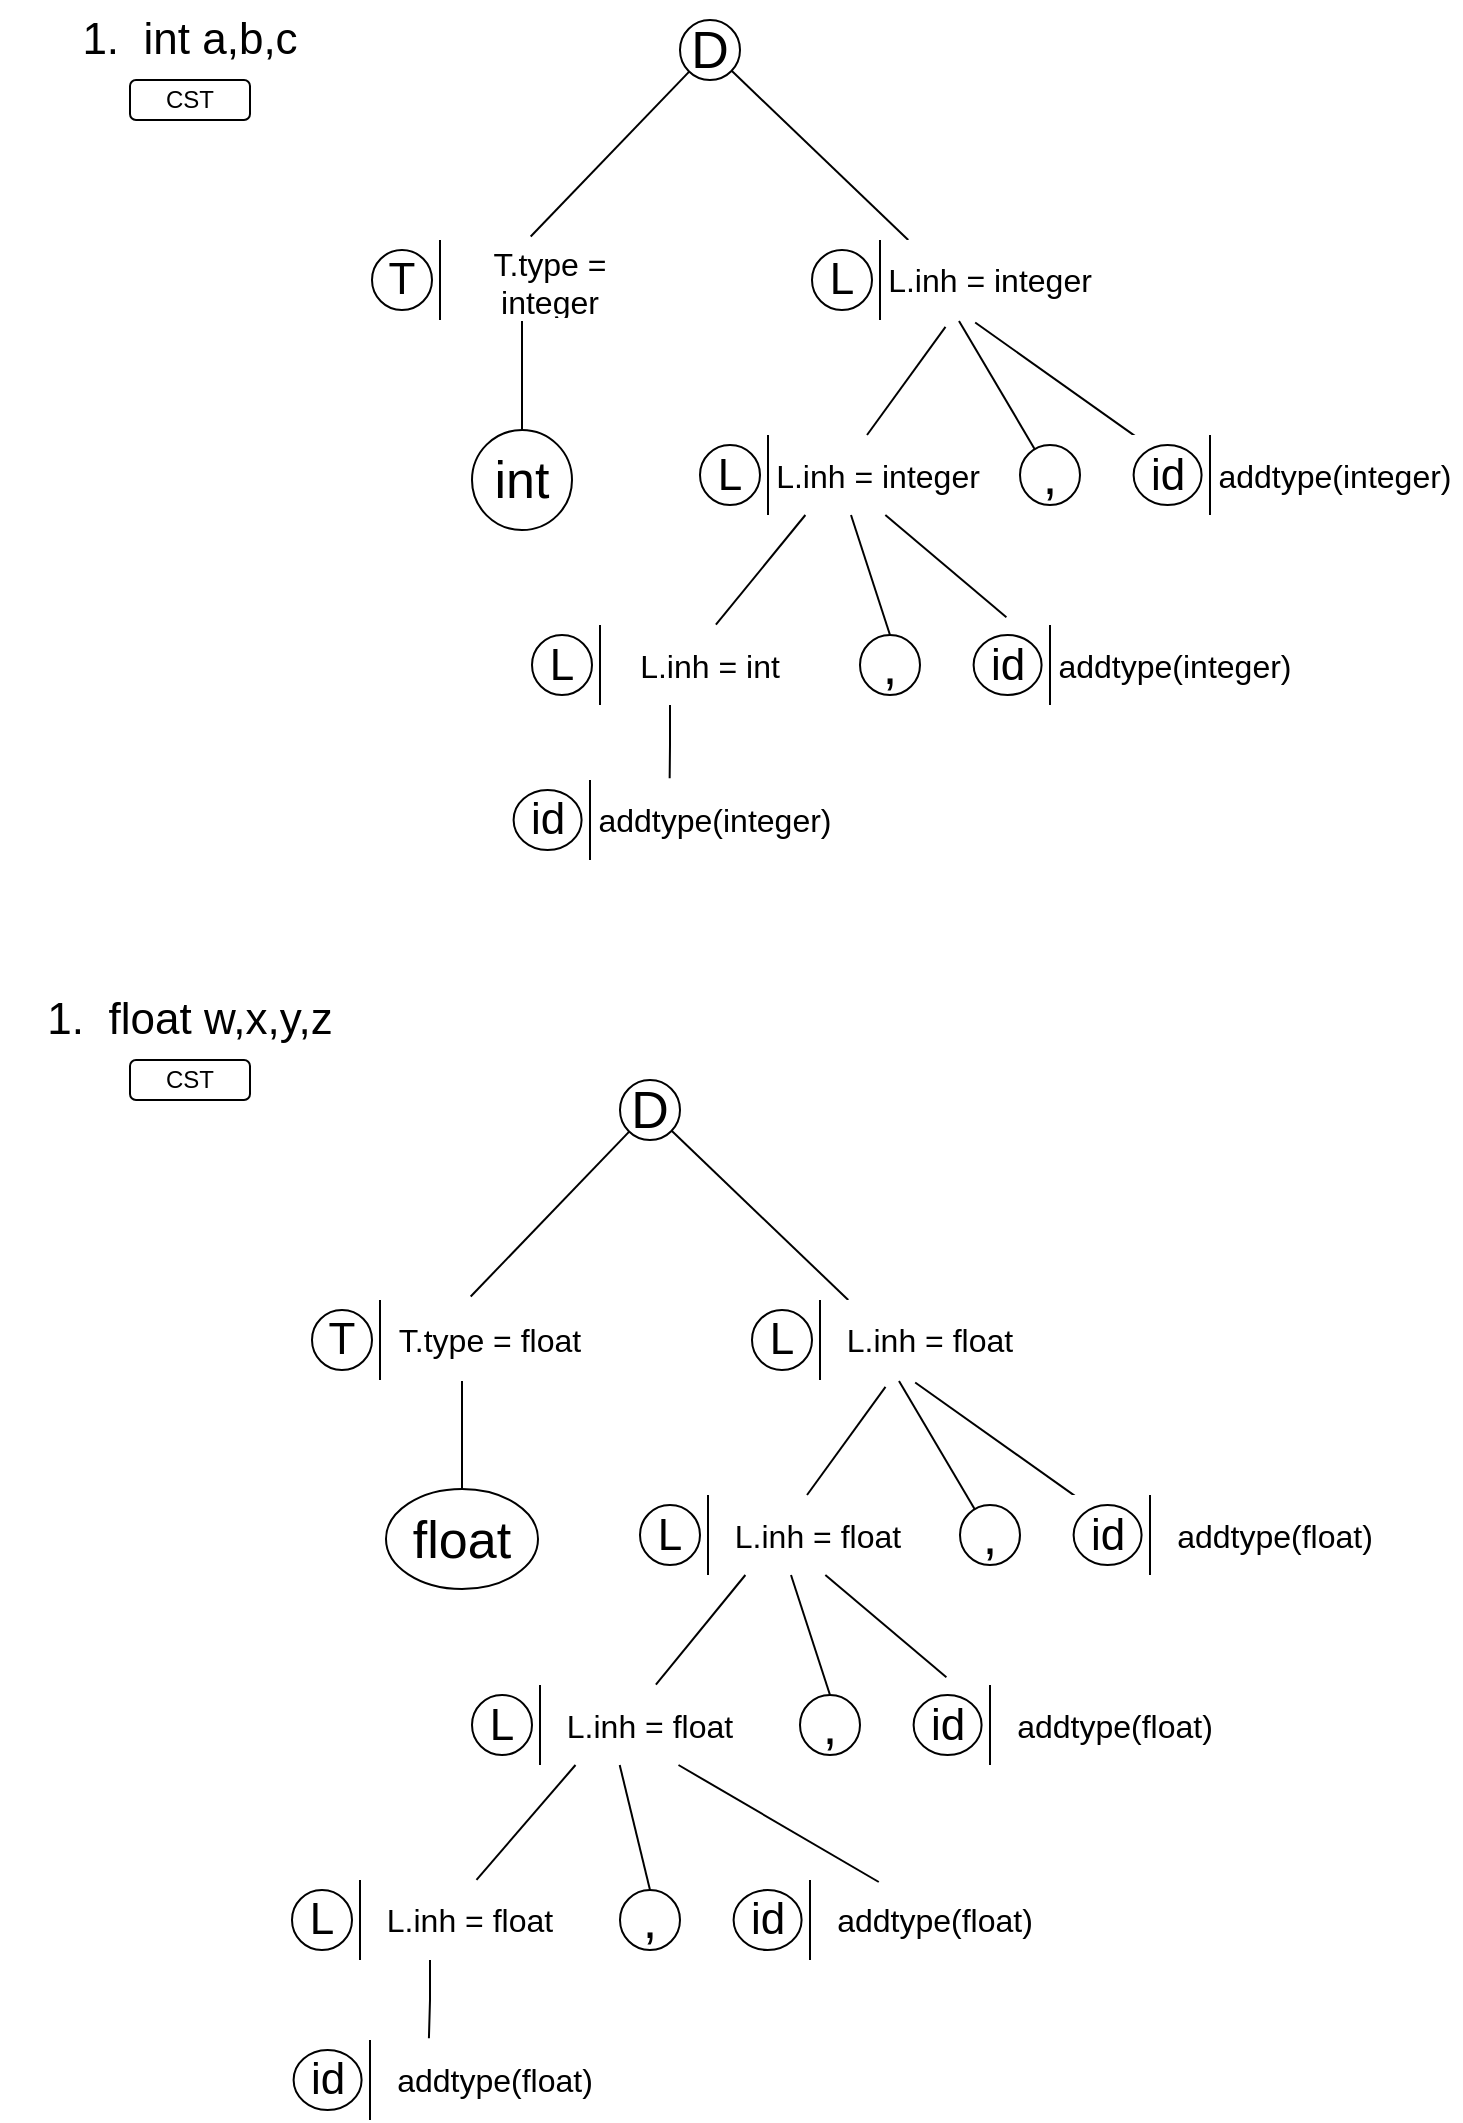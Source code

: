 <mxfile version="23.1.2" type="github">
  <diagram name="Página-1" id="rDNUHsLJlvvjBYrWDu-U">
    <mxGraphModel dx="978" dy="511" grid="1" gridSize="10" guides="1" tooltips="1" connect="1" arrows="1" fold="1" page="1" pageScale="1" pageWidth="827" pageHeight="1169" math="0" shadow="0">
      <root>
        <mxCell id="0" />
        <mxCell id="1" parent="0" />
        <mxCell id="dfOMk2zyCbjSli_H4x3M-1" value="1.&amp;nbsp; int a,b,c" style="text;html=1;strokeColor=none;fillColor=none;align=center;verticalAlign=middle;whiteSpace=wrap;rounded=0;fontSize=22;" vertex="1" parent="1">
          <mxGeometry x="30" y="30" width="190" height="40" as="geometry" />
        </mxCell>
        <mxCell id="dfOMk2zyCbjSli_H4x3M-2" value="CST" style="rounded=1;whiteSpace=wrap;html=1;" vertex="1" parent="1">
          <mxGeometry x="95" y="70" width="60" height="20" as="geometry" />
        </mxCell>
        <mxCell id="dfOMk2zyCbjSli_H4x3M-33" style="shape=connector;rounded=0;orthogonalLoop=1;jettySize=auto;html=1;labelBackgroundColor=default;strokeColor=default;align=center;verticalAlign=middle;fontFamily=Helvetica;fontSize=11;fontColor=default;endArrow=none;endFill=0;" edge="1" parent="1" source="dfOMk2zyCbjSli_H4x3M-9" target="dfOMk2zyCbjSli_H4x3M-29">
          <mxGeometry relative="1" as="geometry" />
        </mxCell>
        <mxCell id="dfOMk2zyCbjSli_H4x3M-9" value="D" style="ellipse;whiteSpace=wrap;html=1;fontSize=26;pointerEvents=1;strokeColor=inherit;align=center;verticalAlign=middle;fontFamily=Helvetica;fontColor=default;fillColor=none;" vertex="1" parent="1">
          <mxGeometry x="370" y="40" width="30" height="30" as="geometry" />
        </mxCell>
        <mxCell id="dfOMk2zyCbjSli_H4x3M-18" value="" style="group;pointerEvents=1;strokeColor=none;align=center;verticalAlign=middle;fontFamily=Helvetica;fontSize=16;fontColor=default;fillColor=none;html=1;" vertex="1" connectable="0" parent="1">
          <mxGeometry x="210" y="150" width="150" height="40" as="geometry" />
        </mxCell>
        <mxCell id="dfOMk2zyCbjSli_H4x3M-19" value="" style="shape=table;startSize=0;container=1;collapsible=0;childLayout=tableLayout;fontSize=16;strokeColor=default;align=center;verticalAlign=middle;fontFamily=Helvetica;fontColor=default;fillColor=default;html=1;rowLines=0;columnLines=1;swimlaneBody=1;swimlaneHead=1;horizontal=1;top=0;bottom=0;left=0;right=0;pointerEvents=1;" vertex="1" parent="dfOMk2zyCbjSli_H4x3M-18">
          <mxGeometry width="150" height="40" as="geometry" />
        </mxCell>
        <mxCell id="dfOMk2zyCbjSli_H4x3M-20" value="" style="shape=tableRow;horizontal=0;startSize=0;swimlaneHead=0;swimlaneBody=0;strokeColor=inherit;top=0;left=0;bottom=0;right=0;collapsible=0;dropTarget=0;fillColor=none;points=[[0,0.5],[1,0.5]];portConstraint=eastwest;fontSize=16;align=center;verticalAlign=middle;fontFamily=Helvetica;fontColor=default;html=1;pointerEvents=1;" vertex="1" parent="dfOMk2zyCbjSli_H4x3M-19">
          <mxGeometry width="150" height="40" as="geometry" />
        </mxCell>
        <mxCell id="dfOMk2zyCbjSli_H4x3M-21" value="" style="shape=partialRectangle;html=1;whiteSpace=wrap;connectable=0;strokeColor=inherit;overflow=hidden;fillColor=none;top=0;left=0;bottom=0;right=0;pointerEvents=1;fontSize=16;align=center;verticalAlign=middle;fontFamily=Helvetica;fontColor=default;" vertex="1" parent="dfOMk2zyCbjSli_H4x3M-20">
          <mxGeometry width="40" height="40" as="geometry">
            <mxRectangle width="40" height="40" as="alternateBounds" />
          </mxGeometry>
        </mxCell>
        <mxCell id="dfOMk2zyCbjSli_H4x3M-22" value="T.type = integer" style="shape=partialRectangle;html=1;whiteSpace=wrap;connectable=0;strokeColor=inherit;overflow=hidden;fillColor=none;top=0;left=0;bottom=0;right=0;pointerEvents=1;fontSize=16;align=center;verticalAlign=middle;fontFamily=Helvetica;fontColor=default;" vertex="1" parent="dfOMk2zyCbjSli_H4x3M-20">
          <mxGeometry x="40" width="110" height="40" as="geometry">
            <mxRectangle width="110" height="40" as="alternateBounds" />
          </mxGeometry>
        </mxCell>
        <mxCell id="dfOMk2zyCbjSli_H4x3M-23" value="T" style="ellipse;whiteSpace=wrap;html=1;fontSize=22;pointerEvents=1;strokeColor=default;align=center;verticalAlign=middle;fontFamily=Helvetica;fontColor=default;fillColor=none;" vertex="1" parent="dfOMk2zyCbjSli_H4x3M-18">
          <mxGeometry x="6" y="5" width="30" height="30" as="geometry" />
        </mxCell>
        <mxCell id="dfOMk2zyCbjSli_H4x3M-24" value="int" style="ellipse;whiteSpace=wrap;html=1;fontSize=26;pointerEvents=1;strokeColor=inherit;align=center;verticalAlign=middle;fontFamily=Helvetica;fontColor=default;fillColor=none;" vertex="1" parent="1">
          <mxGeometry x="266" y="245" width="50" height="50" as="geometry" />
        </mxCell>
        <mxCell id="dfOMk2zyCbjSli_H4x3M-25" style="edgeStyle=orthogonalEdgeStyle;rounded=0;orthogonalLoop=1;jettySize=auto;html=1;entryX=0.54;entryY=1.012;entryDx=0;entryDy=0;entryPerimeter=0;endArrow=none;endFill=0;" edge="1" parent="1" source="dfOMk2zyCbjSli_H4x3M-24" target="dfOMk2zyCbjSli_H4x3M-20">
          <mxGeometry relative="1" as="geometry" />
        </mxCell>
        <mxCell id="dfOMk2zyCbjSli_H4x3M-26" style="shape=connector;rounded=0;orthogonalLoop=1;jettySize=auto;html=1;entryX=0.569;entryY=-0.044;entryDx=0;entryDy=0;entryPerimeter=0;labelBackgroundColor=default;strokeColor=default;align=center;verticalAlign=middle;fontFamily=Helvetica;fontSize=11;fontColor=default;endArrow=none;endFill=0;" edge="1" parent="1" source="dfOMk2zyCbjSli_H4x3M-9" target="dfOMk2zyCbjSli_H4x3M-20">
          <mxGeometry relative="1" as="geometry" />
        </mxCell>
        <mxCell id="dfOMk2zyCbjSli_H4x3M-27" value="" style="group;pointerEvents=1;strokeColor=none;align=center;verticalAlign=middle;fontFamily=Helvetica;fontSize=16;fontColor=default;fillColor=none;html=1;" vertex="1" connectable="0" parent="1">
          <mxGeometry x="430" y="150" width="150" height="40" as="geometry" />
        </mxCell>
        <mxCell id="dfOMk2zyCbjSli_H4x3M-28" value="" style="shape=table;startSize=0;container=1;collapsible=0;childLayout=tableLayout;fontSize=16;strokeColor=default;align=center;verticalAlign=middle;fontFamily=Helvetica;fontColor=default;fillColor=default;html=1;rowLines=0;columnLines=1;swimlaneBody=1;swimlaneHead=1;horizontal=1;top=0;bottom=0;left=0;right=0;pointerEvents=1;" vertex="1" parent="dfOMk2zyCbjSli_H4x3M-27">
          <mxGeometry width="150" height="40" as="geometry" />
        </mxCell>
        <mxCell id="dfOMk2zyCbjSli_H4x3M-29" value="" style="shape=tableRow;horizontal=0;startSize=0;swimlaneHead=0;swimlaneBody=0;strokeColor=inherit;top=0;left=0;bottom=0;right=0;collapsible=0;dropTarget=0;fillColor=none;points=[[0,0.5],[1,0.5]];portConstraint=eastwest;fontSize=16;align=center;verticalAlign=middle;fontFamily=Helvetica;fontColor=default;html=1;pointerEvents=1;" vertex="1" parent="dfOMk2zyCbjSli_H4x3M-28">
          <mxGeometry width="150" height="40" as="geometry" />
        </mxCell>
        <mxCell id="dfOMk2zyCbjSli_H4x3M-30" value="" style="shape=partialRectangle;html=1;whiteSpace=wrap;connectable=0;strokeColor=inherit;overflow=hidden;fillColor=none;top=0;left=0;bottom=0;right=0;pointerEvents=1;fontSize=16;align=center;verticalAlign=middle;fontFamily=Helvetica;fontColor=default;" vertex="1" parent="dfOMk2zyCbjSli_H4x3M-29">
          <mxGeometry width="40" height="40" as="geometry">
            <mxRectangle width="40" height="40" as="alternateBounds" />
          </mxGeometry>
        </mxCell>
        <mxCell id="dfOMk2zyCbjSli_H4x3M-31" value="L.inh = integer" style="shape=partialRectangle;html=1;whiteSpace=wrap;connectable=0;strokeColor=inherit;overflow=hidden;fillColor=none;top=0;left=0;bottom=0;right=0;pointerEvents=1;fontSize=16;align=center;verticalAlign=middle;fontFamily=Helvetica;fontColor=default;" vertex="1" parent="dfOMk2zyCbjSli_H4x3M-29">
          <mxGeometry x="40" width="110" height="40" as="geometry">
            <mxRectangle width="110" height="40" as="alternateBounds" />
          </mxGeometry>
        </mxCell>
        <mxCell id="dfOMk2zyCbjSli_H4x3M-32" value="L" style="ellipse;whiteSpace=wrap;html=1;fontSize=22;pointerEvents=1;strokeColor=default;align=center;verticalAlign=middle;fontFamily=Helvetica;fontColor=default;fillColor=none;" vertex="1" parent="dfOMk2zyCbjSli_H4x3M-27">
          <mxGeometry x="6" y="5" width="30" height="30" as="geometry" />
        </mxCell>
        <mxCell id="dfOMk2zyCbjSli_H4x3M-34" value="" style="group;pointerEvents=1;strokeColor=none;align=center;verticalAlign=middle;fontFamily=Helvetica;fontSize=16;fontColor=default;fillColor=none;html=1;" vertex="1" connectable="0" parent="1">
          <mxGeometry x="374" y="247.5" width="150" height="40" as="geometry" />
        </mxCell>
        <mxCell id="dfOMk2zyCbjSli_H4x3M-35" value="" style="shape=table;startSize=0;container=1;collapsible=0;childLayout=tableLayout;fontSize=16;strokeColor=default;align=center;verticalAlign=middle;fontFamily=Helvetica;fontColor=default;fillColor=default;html=1;rowLines=0;columnLines=1;swimlaneBody=1;swimlaneHead=1;horizontal=1;top=0;bottom=0;left=0;right=0;pointerEvents=1;" vertex="1" parent="dfOMk2zyCbjSli_H4x3M-34">
          <mxGeometry width="150" height="40" as="geometry" />
        </mxCell>
        <mxCell id="dfOMk2zyCbjSli_H4x3M-36" value="" style="shape=tableRow;horizontal=0;startSize=0;swimlaneHead=0;swimlaneBody=0;strokeColor=inherit;top=0;left=0;bottom=0;right=0;collapsible=0;dropTarget=0;fillColor=none;points=[[0,0.5],[1,0.5]];portConstraint=eastwest;fontSize=16;align=center;verticalAlign=middle;fontFamily=Helvetica;fontColor=default;html=1;pointerEvents=1;" vertex="1" parent="dfOMk2zyCbjSli_H4x3M-35">
          <mxGeometry width="150" height="40" as="geometry" />
        </mxCell>
        <mxCell id="dfOMk2zyCbjSli_H4x3M-37" value="" style="shape=partialRectangle;html=1;whiteSpace=wrap;connectable=0;strokeColor=inherit;overflow=hidden;fillColor=none;top=0;left=0;bottom=0;right=0;pointerEvents=1;fontSize=16;align=center;verticalAlign=middle;fontFamily=Helvetica;fontColor=default;" vertex="1" parent="dfOMk2zyCbjSli_H4x3M-36">
          <mxGeometry width="40" height="40" as="geometry">
            <mxRectangle width="40" height="40" as="alternateBounds" />
          </mxGeometry>
        </mxCell>
        <mxCell id="dfOMk2zyCbjSli_H4x3M-38" value="L.inh = integer" style="shape=partialRectangle;html=1;whiteSpace=wrap;connectable=0;strokeColor=inherit;overflow=hidden;fillColor=none;top=0;left=0;bottom=0;right=0;pointerEvents=1;fontSize=16;align=center;verticalAlign=middle;fontFamily=Helvetica;fontColor=default;" vertex="1" parent="dfOMk2zyCbjSli_H4x3M-36">
          <mxGeometry x="40" width="110" height="40" as="geometry">
            <mxRectangle width="110" height="40" as="alternateBounds" />
          </mxGeometry>
        </mxCell>
        <mxCell id="dfOMk2zyCbjSli_H4x3M-39" value="L" style="ellipse;whiteSpace=wrap;html=1;fontSize=22;pointerEvents=1;strokeColor=default;align=center;verticalAlign=middle;fontFamily=Helvetica;fontColor=default;fillColor=none;" vertex="1" parent="dfOMk2zyCbjSli_H4x3M-34">
          <mxGeometry x="6" y="5" width="30" height="30" as="geometry" />
        </mxCell>
        <mxCell id="dfOMk2zyCbjSli_H4x3M-40" value="," style="ellipse;whiteSpace=wrap;html=1;fontSize=26;pointerEvents=1;strokeColor=inherit;align=center;verticalAlign=middle;fontFamily=Helvetica;fontColor=default;fillColor=none;" vertex="1" parent="1">
          <mxGeometry x="540" y="252.5" width="30" height="30" as="geometry" />
        </mxCell>
        <mxCell id="dfOMk2zyCbjSli_H4x3M-42" style="shape=connector;rounded=0;orthogonalLoop=1;jettySize=auto;html=1;entryX=0.485;entryY=1.086;entryDx=0;entryDy=0;entryPerimeter=0;labelBackgroundColor=default;strokeColor=default;align=center;verticalAlign=middle;fontFamily=Helvetica;fontSize=11;fontColor=default;endArrow=none;endFill=0;" edge="1" parent="1" source="dfOMk2zyCbjSli_H4x3M-35" target="dfOMk2zyCbjSli_H4x3M-29">
          <mxGeometry relative="1" as="geometry" />
        </mxCell>
        <mxCell id="dfOMk2zyCbjSli_H4x3M-43" style="shape=connector;rounded=0;orthogonalLoop=1;jettySize=auto;html=1;entryX=0.53;entryY=1.012;entryDx=0;entryDy=0;entryPerimeter=0;labelBackgroundColor=default;strokeColor=default;align=center;verticalAlign=middle;fontFamily=Helvetica;fontSize=11;fontColor=default;endArrow=none;endFill=0;" edge="1" parent="1" source="dfOMk2zyCbjSli_H4x3M-40" target="dfOMk2zyCbjSli_H4x3M-29">
          <mxGeometry relative="1" as="geometry" />
        </mxCell>
        <mxCell id="dfOMk2zyCbjSli_H4x3M-44" style="shape=connector;rounded=0;orthogonalLoop=1;jettySize=auto;html=1;entryX=0.584;entryY=1.031;entryDx=0;entryDy=0;entryPerimeter=0;labelBackgroundColor=default;strokeColor=default;align=center;verticalAlign=middle;fontFamily=Helvetica;fontSize=11;fontColor=default;endArrow=none;endFill=0;" edge="1" parent="1" target="dfOMk2zyCbjSli_H4x3M-29">
          <mxGeometry relative="1" as="geometry">
            <mxPoint x="605.355" y="253.585" as="sourcePoint" />
          </mxGeometry>
        </mxCell>
        <mxCell id="dfOMk2zyCbjSli_H4x3M-45" value="" style="group;pointerEvents=1;strokeColor=none;align=center;verticalAlign=middle;fontFamily=Helvetica;fontSize=16;fontColor=default;fillColor=none;html=1;" vertex="1" connectable="0" parent="1">
          <mxGeometry x="290" y="342.5" width="150" height="40" as="geometry" />
        </mxCell>
        <mxCell id="dfOMk2zyCbjSli_H4x3M-46" value="" style="shape=table;startSize=0;container=1;collapsible=0;childLayout=tableLayout;fontSize=16;strokeColor=default;align=center;verticalAlign=middle;fontFamily=Helvetica;fontColor=default;fillColor=default;html=1;rowLines=0;columnLines=1;swimlaneBody=1;swimlaneHead=1;horizontal=1;top=0;bottom=0;left=0;right=0;pointerEvents=1;" vertex="1" parent="dfOMk2zyCbjSli_H4x3M-45">
          <mxGeometry width="150" height="40" as="geometry" />
        </mxCell>
        <mxCell id="dfOMk2zyCbjSli_H4x3M-47" value="" style="shape=tableRow;horizontal=0;startSize=0;swimlaneHead=0;swimlaneBody=0;strokeColor=inherit;top=0;left=0;bottom=0;right=0;collapsible=0;dropTarget=0;fillColor=none;points=[[0,0.5],[1,0.5]];portConstraint=eastwest;fontSize=16;align=center;verticalAlign=middle;fontFamily=Helvetica;fontColor=default;html=1;pointerEvents=1;" vertex="1" parent="dfOMk2zyCbjSli_H4x3M-46">
          <mxGeometry width="150" height="40" as="geometry" />
        </mxCell>
        <mxCell id="dfOMk2zyCbjSli_H4x3M-48" value="" style="shape=partialRectangle;html=1;whiteSpace=wrap;connectable=0;strokeColor=inherit;overflow=hidden;fillColor=none;top=0;left=0;bottom=0;right=0;pointerEvents=1;fontSize=16;align=center;verticalAlign=middle;fontFamily=Helvetica;fontColor=default;" vertex="1" parent="dfOMk2zyCbjSli_H4x3M-47">
          <mxGeometry width="40" height="40" as="geometry">
            <mxRectangle width="40" height="40" as="alternateBounds" />
          </mxGeometry>
        </mxCell>
        <mxCell id="dfOMk2zyCbjSli_H4x3M-49" value="L.inh = int" style="shape=partialRectangle;html=1;whiteSpace=wrap;connectable=0;strokeColor=inherit;overflow=hidden;fillColor=none;top=0;left=0;bottom=0;right=0;pointerEvents=1;fontSize=16;align=center;verticalAlign=middle;fontFamily=Helvetica;fontColor=default;" vertex="1" parent="dfOMk2zyCbjSli_H4x3M-47">
          <mxGeometry x="40" width="110" height="40" as="geometry">
            <mxRectangle width="110" height="40" as="alternateBounds" />
          </mxGeometry>
        </mxCell>
        <mxCell id="dfOMk2zyCbjSli_H4x3M-50" value="L" style="ellipse;whiteSpace=wrap;html=1;fontSize=22;pointerEvents=1;strokeColor=default;align=center;verticalAlign=middle;fontFamily=Helvetica;fontColor=default;fillColor=none;" vertex="1" parent="dfOMk2zyCbjSli_H4x3M-45">
          <mxGeometry x="6" y="5" width="30" height="30" as="geometry" />
        </mxCell>
        <mxCell id="dfOMk2zyCbjSli_H4x3M-51" value="," style="ellipse;whiteSpace=wrap;html=1;fontSize=26;pointerEvents=1;strokeColor=inherit;align=center;verticalAlign=middle;fontFamily=Helvetica;fontColor=default;fillColor=none;" vertex="1" parent="1">
          <mxGeometry x="460" y="347.5" width="30" height="30" as="geometry" />
        </mxCell>
        <mxCell id="dfOMk2zyCbjSli_H4x3M-53" style="shape=connector;rounded=0;orthogonalLoop=1;jettySize=auto;html=1;entryX=0.653;entryY=-0.004;entryDx=0;entryDy=0;entryPerimeter=0;labelBackgroundColor=default;strokeColor=default;align=center;verticalAlign=middle;fontFamily=Helvetica;fontSize=11;fontColor=default;endArrow=none;endFill=0;" edge="1" parent="1" source="dfOMk2zyCbjSli_H4x3M-35" target="dfOMk2zyCbjSli_H4x3M-47">
          <mxGeometry relative="1" as="geometry" />
        </mxCell>
        <mxCell id="dfOMk2zyCbjSli_H4x3M-54" style="shape=connector;rounded=0;orthogonalLoop=1;jettySize=auto;html=1;entryX=0.5;entryY=0;entryDx=0;entryDy=0;labelBackgroundColor=default;strokeColor=default;align=center;verticalAlign=middle;fontFamily=Helvetica;fontSize=11;fontColor=default;endArrow=none;endFill=0;" edge="1" parent="1" source="dfOMk2zyCbjSli_H4x3M-35" target="dfOMk2zyCbjSli_H4x3M-51">
          <mxGeometry relative="1" as="geometry" />
        </mxCell>
        <mxCell id="dfOMk2zyCbjSli_H4x3M-55" style="shape=connector;rounded=0;orthogonalLoop=1;jettySize=auto;html=1;entryX=0.344;entryY=-0.03;entryDx=0;entryDy=0;entryPerimeter=0;labelBackgroundColor=default;strokeColor=default;align=center;verticalAlign=middle;fontFamily=Helvetica;fontSize=11;fontColor=default;endArrow=none;endFill=0;" edge="1" parent="1" source="dfOMk2zyCbjSli_H4x3M-35">
          <mxGeometry relative="1" as="geometry">
            <mxPoint x="533.2" y="338.65" as="targetPoint" />
          </mxGeometry>
        </mxCell>
        <mxCell id="dfOMk2zyCbjSli_H4x3M-56" value="" style="group;pointerEvents=1;strokeColor=none;align=center;verticalAlign=middle;fontFamily=Helvetica;fontSize=16;fontColor=default;fillColor=none;html=1;" vertex="1" connectable="0" parent="1">
          <mxGeometry x="590" y="247.5" width="170" height="40" as="geometry" />
        </mxCell>
        <mxCell id="dfOMk2zyCbjSli_H4x3M-57" value="" style="shape=table;startSize=0;container=1;collapsible=0;childLayout=tableLayout;fontSize=16;strokeColor=default;align=center;verticalAlign=middle;fontFamily=Helvetica;fontColor=default;fillColor=default;html=1;rowLines=0;columnLines=1;swimlaneBody=1;swimlaneHead=1;horizontal=1;top=0;bottom=0;left=0;right=0;pointerEvents=1;" vertex="1" parent="dfOMk2zyCbjSli_H4x3M-56">
          <mxGeometry width="170" height="40" as="geometry" />
        </mxCell>
        <mxCell id="dfOMk2zyCbjSli_H4x3M-58" value="" style="shape=tableRow;horizontal=0;startSize=0;swimlaneHead=0;swimlaneBody=0;strokeColor=inherit;top=0;left=0;bottom=0;right=0;collapsible=0;dropTarget=0;fillColor=none;points=[[0,0.5],[1,0.5]];portConstraint=eastwest;fontSize=16;align=center;verticalAlign=middle;fontFamily=Helvetica;fontColor=default;html=1;pointerEvents=1;" vertex="1" parent="dfOMk2zyCbjSli_H4x3M-57">
          <mxGeometry width="170" height="40" as="geometry" />
        </mxCell>
        <mxCell id="dfOMk2zyCbjSli_H4x3M-59" value="" style="shape=partialRectangle;html=1;whiteSpace=wrap;connectable=0;strokeColor=inherit;overflow=hidden;fillColor=none;top=0;left=0;bottom=0;right=0;pointerEvents=1;fontSize=16;align=center;verticalAlign=middle;fontFamily=Helvetica;fontColor=default;" vertex="1" parent="dfOMk2zyCbjSli_H4x3M-58">
          <mxGeometry width="45" height="40" as="geometry">
            <mxRectangle width="45" height="40" as="alternateBounds" />
          </mxGeometry>
        </mxCell>
        <mxCell id="dfOMk2zyCbjSli_H4x3M-60" value="addtype(integer)" style="shape=partialRectangle;html=1;whiteSpace=wrap;connectable=0;strokeColor=inherit;overflow=hidden;fillColor=none;top=0;left=0;bottom=0;right=0;pointerEvents=1;fontSize=16;align=center;verticalAlign=middle;fontFamily=Helvetica;fontColor=default;" vertex="1" parent="dfOMk2zyCbjSli_H4x3M-58">
          <mxGeometry x="45" width="125" height="40" as="geometry">
            <mxRectangle width="125" height="40" as="alternateBounds" />
          </mxGeometry>
        </mxCell>
        <mxCell id="dfOMk2zyCbjSli_H4x3M-61" value="id" style="ellipse;whiteSpace=wrap;html=1;fontSize=22;pointerEvents=1;strokeColor=default;align=center;verticalAlign=middle;fontFamily=Helvetica;fontColor=default;fillColor=none;" vertex="1" parent="dfOMk2zyCbjSli_H4x3M-56">
          <mxGeometry x="6.8" y="5" width="34" height="30" as="geometry" />
        </mxCell>
        <mxCell id="dfOMk2zyCbjSli_H4x3M-62" value="" style="group;pointerEvents=1;strokeColor=none;align=center;verticalAlign=middle;fontFamily=Helvetica;fontSize=16;fontColor=default;fillColor=none;html=1;" vertex="1" connectable="0" parent="1">
          <mxGeometry x="510" y="342.5" width="170" height="40" as="geometry" />
        </mxCell>
        <mxCell id="dfOMk2zyCbjSli_H4x3M-63" value="" style="shape=table;startSize=0;container=1;collapsible=0;childLayout=tableLayout;fontSize=16;strokeColor=default;align=center;verticalAlign=middle;fontFamily=Helvetica;fontColor=default;fillColor=default;html=1;rowLines=0;columnLines=1;swimlaneBody=1;swimlaneHead=1;horizontal=1;top=0;bottom=0;left=0;right=0;pointerEvents=1;" vertex="1" parent="dfOMk2zyCbjSli_H4x3M-62">
          <mxGeometry width="170" height="40" as="geometry" />
        </mxCell>
        <mxCell id="dfOMk2zyCbjSli_H4x3M-64" value="" style="shape=tableRow;horizontal=0;startSize=0;swimlaneHead=0;swimlaneBody=0;strokeColor=inherit;top=0;left=0;bottom=0;right=0;collapsible=0;dropTarget=0;fillColor=none;points=[[0,0.5],[1,0.5]];portConstraint=eastwest;fontSize=16;align=center;verticalAlign=middle;fontFamily=Helvetica;fontColor=default;html=1;pointerEvents=1;" vertex="1" parent="dfOMk2zyCbjSli_H4x3M-63">
          <mxGeometry width="170" height="40" as="geometry" />
        </mxCell>
        <mxCell id="dfOMk2zyCbjSli_H4x3M-65" value="" style="shape=partialRectangle;html=1;whiteSpace=wrap;connectable=0;strokeColor=inherit;overflow=hidden;fillColor=none;top=0;left=0;bottom=0;right=0;pointerEvents=1;fontSize=16;align=center;verticalAlign=middle;fontFamily=Helvetica;fontColor=default;" vertex="1" parent="dfOMk2zyCbjSli_H4x3M-64">
          <mxGeometry width="45" height="40" as="geometry">
            <mxRectangle width="45" height="40" as="alternateBounds" />
          </mxGeometry>
        </mxCell>
        <mxCell id="dfOMk2zyCbjSli_H4x3M-66" value="addtype(integer)" style="shape=partialRectangle;html=1;whiteSpace=wrap;connectable=0;strokeColor=inherit;overflow=hidden;fillColor=none;top=0;left=0;bottom=0;right=0;pointerEvents=1;fontSize=16;align=center;verticalAlign=middle;fontFamily=Helvetica;fontColor=default;" vertex="1" parent="dfOMk2zyCbjSli_H4x3M-64">
          <mxGeometry x="45" width="125" height="40" as="geometry">
            <mxRectangle width="125" height="40" as="alternateBounds" />
          </mxGeometry>
        </mxCell>
        <mxCell id="dfOMk2zyCbjSli_H4x3M-67" value="id" style="ellipse;whiteSpace=wrap;html=1;fontSize=22;pointerEvents=1;strokeColor=default;align=center;verticalAlign=middle;fontFamily=Helvetica;fontColor=default;fillColor=none;" vertex="1" parent="dfOMk2zyCbjSli_H4x3M-62">
          <mxGeometry x="6.8" y="5" width="34" height="30" as="geometry" />
        </mxCell>
        <mxCell id="dfOMk2zyCbjSli_H4x3M-68" value="" style="group;pointerEvents=1;strokeColor=none;align=center;verticalAlign=middle;fontFamily=Helvetica;fontSize=16;fontColor=default;fillColor=none;html=1;" vertex="1" connectable="0" parent="1">
          <mxGeometry x="280" y="420" width="170" height="40" as="geometry" />
        </mxCell>
        <mxCell id="dfOMk2zyCbjSli_H4x3M-69" value="" style="shape=table;startSize=0;container=1;collapsible=0;childLayout=tableLayout;fontSize=16;strokeColor=default;align=center;verticalAlign=middle;fontFamily=Helvetica;fontColor=default;fillColor=default;html=1;rowLines=0;columnLines=1;swimlaneBody=1;swimlaneHead=1;horizontal=1;top=0;bottom=0;left=0;right=0;pointerEvents=1;" vertex="1" parent="dfOMk2zyCbjSli_H4x3M-68">
          <mxGeometry width="170" height="40" as="geometry" />
        </mxCell>
        <mxCell id="dfOMk2zyCbjSli_H4x3M-70" value="" style="shape=tableRow;horizontal=0;startSize=0;swimlaneHead=0;swimlaneBody=0;strokeColor=inherit;top=0;left=0;bottom=0;right=0;collapsible=0;dropTarget=0;fillColor=none;points=[[0,0.5],[1,0.5]];portConstraint=eastwest;fontSize=16;align=center;verticalAlign=middle;fontFamily=Helvetica;fontColor=default;html=1;pointerEvents=1;" vertex="1" parent="dfOMk2zyCbjSli_H4x3M-69">
          <mxGeometry width="170" height="40" as="geometry" />
        </mxCell>
        <mxCell id="dfOMk2zyCbjSli_H4x3M-71" value="" style="shape=partialRectangle;html=1;whiteSpace=wrap;connectable=0;strokeColor=inherit;overflow=hidden;fillColor=none;top=0;left=0;bottom=0;right=0;pointerEvents=1;fontSize=16;align=center;verticalAlign=middle;fontFamily=Helvetica;fontColor=default;" vertex="1" parent="dfOMk2zyCbjSli_H4x3M-70">
          <mxGeometry width="45" height="40" as="geometry">
            <mxRectangle width="45" height="40" as="alternateBounds" />
          </mxGeometry>
        </mxCell>
        <mxCell id="dfOMk2zyCbjSli_H4x3M-72" value="addtype(integer)" style="shape=partialRectangle;html=1;whiteSpace=wrap;connectable=0;strokeColor=inherit;overflow=hidden;fillColor=none;top=0;left=0;bottom=0;right=0;pointerEvents=1;fontSize=16;align=center;verticalAlign=middle;fontFamily=Helvetica;fontColor=default;" vertex="1" parent="dfOMk2zyCbjSli_H4x3M-70">
          <mxGeometry x="45" width="125" height="40" as="geometry">
            <mxRectangle width="125" height="40" as="alternateBounds" />
          </mxGeometry>
        </mxCell>
        <mxCell id="dfOMk2zyCbjSli_H4x3M-73" value="id" style="ellipse;whiteSpace=wrap;html=1;fontSize=22;pointerEvents=1;strokeColor=default;align=center;verticalAlign=middle;fontFamily=Helvetica;fontColor=default;fillColor=none;" vertex="1" parent="dfOMk2zyCbjSli_H4x3M-68">
          <mxGeometry x="6.8" y="5" width="34" height="30" as="geometry" />
        </mxCell>
        <mxCell id="dfOMk2zyCbjSli_H4x3M-75" style="edgeStyle=orthogonalEdgeStyle;shape=connector;rounded=0;orthogonalLoop=1;jettySize=auto;html=1;entryX=0.499;entryY=-0.022;entryDx=0;entryDy=0;entryPerimeter=0;labelBackgroundColor=default;strokeColor=default;align=center;verticalAlign=middle;fontFamily=Helvetica;fontSize=11;fontColor=default;endArrow=none;endFill=0;" edge="1" parent="1" source="dfOMk2zyCbjSli_H4x3M-46" target="dfOMk2zyCbjSli_H4x3M-70">
          <mxGeometry relative="1" as="geometry" />
        </mxCell>
        <mxCell id="dfOMk2zyCbjSli_H4x3M-76" value="1.&amp;nbsp; float w,x,y,z" style="text;html=1;strokeColor=none;fillColor=none;align=center;verticalAlign=middle;whiteSpace=wrap;rounded=0;fontSize=22;" vertex="1" parent="1">
          <mxGeometry x="30" y="520" width="190" height="40" as="geometry" />
        </mxCell>
        <mxCell id="dfOMk2zyCbjSli_H4x3M-77" value="CST" style="rounded=1;whiteSpace=wrap;html=1;" vertex="1" parent="1">
          <mxGeometry x="95" y="560" width="60" height="20" as="geometry" />
        </mxCell>
        <mxCell id="dfOMk2zyCbjSli_H4x3M-79" style="shape=connector;rounded=0;orthogonalLoop=1;jettySize=auto;html=1;labelBackgroundColor=default;strokeColor=default;align=center;verticalAlign=middle;fontFamily=Helvetica;fontSize=11;fontColor=default;endArrow=none;endFill=0;" edge="1" parent="1" source="dfOMk2zyCbjSli_H4x3M-80" target="dfOMk2zyCbjSli_H4x3M-92">
          <mxGeometry relative="1" as="geometry" />
        </mxCell>
        <mxCell id="dfOMk2zyCbjSli_H4x3M-80" value="D" style="ellipse;whiteSpace=wrap;html=1;fontSize=26;pointerEvents=1;strokeColor=inherit;align=center;verticalAlign=middle;fontFamily=Helvetica;fontColor=default;fillColor=none;" vertex="1" parent="1">
          <mxGeometry x="340" y="570" width="30" height="30" as="geometry" />
        </mxCell>
        <mxCell id="dfOMk2zyCbjSli_H4x3M-81" value="" style="group;pointerEvents=1;strokeColor=none;align=center;verticalAlign=middle;fontFamily=Helvetica;fontSize=16;fontColor=default;fillColor=none;html=1;" vertex="1" connectable="0" parent="1">
          <mxGeometry x="180" y="680" width="150" height="40" as="geometry" />
        </mxCell>
        <mxCell id="dfOMk2zyCbjSli_H4x3M-82" value="" style="shape=table;startSize=0;container=1;collapsible=0;childLayout=tableLayout;fontSize=16;strokeColor=default;align=center;verticalAlign=middle;fontFamily=Helvetica;fontColor=default;fillColor=default;html=1;rowLines=0;columnLines=1;swimlaneBody=1;swimlaneHead=1;horizontal=1;top=0;bottom=0;left=0;right=0;pointerEvents=1;" vertex="1" parent="dfOMk2zyCbjSli_H4x3M-81">
          <mxGeometry width="150" height="40" as="geometry" />
        </mxCell>
        <mxCell id="dfOMk2zyCbjSli_H4x3M-83" value="" style="shape=tableRow;horizontal=0;startSize=0;swimlaneHead=0;swimlaneBody=0;strokeColor=inherit;top=0;left=0;bottom=0;right=0;collapsible=0;dropTarget=0;fillColor=none;points=[[0,0.5],[1,0.5]];portConstraint=eastwest;fontSize=16;align=center;verticalAlign=middle;fontFamily=Helvetica;fontColor=default;html=1;pointerEvents=1;" vertex="1" parent="dfOMk2zyCbjSli_H4x3M-82">
          <mxGeometry width="150" height="40" as="geometry" />
        </mxCell>
        <mxCell id="dfOMk2zyCbjSli_H4x3M-84" value="" style="shape=partialRectangle;html=1;whiteSpace=wrap;connectable=0;strokeColor=inherit;overflow=hidden;fillColor=none;top=0;left=0;bottom=0;right=0;pointerEvents=1;fontSize=16;align=center;verticalAlign=middle;fontFamily=Helvetica;fontColor=default;" vertex="1" parent="dfOMk2zyCbjSli_H4x3M-83">
          <mxGeometry width="40" height="40" as="geometry">
            <mxRectangle width="40" height="40" as="alternateBounds" />
          </mxGeometry>
        </mxCell>
        <mxCell id="dfOMk2zyCbjSli_H4x3M-85" value="T.type = float" style="shape=partialRectangle;html=1;whiteSpace=wrap;connectable=0;strokeColor=inherit;overflow=hidden;fillColor=none;top=0;left=0;bottom=0;right=0;pointerEvents=1;fontSize=16;align=center;verticalAlign=middle;fontFamily=Helvetica;fontColor=default;" vertex="1" parent="dfOMk2zyCbjSli_H4x3M-83">
          <mxGeometry x="40" width="110" height="40" as="geometry">
            <mxRectangle width="110" height="40" as="alternateBounds" />
          </mxGeometry>
        </mxCell>
        <mxCell id="dfOMk2zyCbjSli_H4x3M-86" value="T" style="ellipse;whiteSpace=wrap;html=1;fontSize=22;pointerEvents=1;strokeColor=default;align=center;verticalAlign=middle;fontFamily=Helvetica;fontColor=default;fillColor=none;" vertex="1" parent="dfOMk2zyCbjSli_H4x3M-81">
          <mxGeometry x="6" y="5" width="30" height="30" as="geometry" />
        </mxCell>
        <mxCell id="dfOMk2zyCbjSli_H4x3M-87" value="float" style="ellipse;whiteSpace=wrap;html=1;fontSize=26;pointerEvents=1;strokeColor=inherit;align=center;verticalAlign=middle;fontFamily=Helvetica;fontColor=default;fillColor=none;" vertex="1" parent="1">
          <mxGeometry x="223" y="774.5" width="76" height="50" as="geometry" />
        </mxCell>
        <mxCell id="dfOMk2zyCbjSli_H4x3M-88" style="edgeStyle=orthogonalEdgeStyle;rounded=0;orthogonalLoop=1;jettySize=auto;html=1;entryX=0.54;entryY=1.012;entryDx=0;entryDy=0;entryPerimeter=0;endArrow=none;endFill=0;" edge="1" parent="1" source="dfOMk2zyCbjSli_H4x3M-87" target="dfOMk2zyCbjSli_H4x3M-83">
          <mxGeometry relative="1" as="geometry" />
        </mxCell>
        <mxCell id="dfOMk2zyCbjSli_H4x3M-89" style="shape=connector;rounded=0;orthogonalLoop=1;jettySize=auto;html=1;entryX=0.569;entryY=-0.044;entryDx=0;entryDy=0;entryPerimeter=0;labelBackgroundColor=default;strokeColor=default;align=center;verticalAlign=middle;fontFamily=Helvetica;fontSize=11;fontColor=default;endArrow=none;endFill=0;" edge="1" parent="1" source="dfOMk2zyCbjSli_H4x3M-80" target="dfOMk2zyCbjSli_H4x3M-83">
          <mxGeometry relative="1" as="geometry" />
        </mxCell>
        <mxCell id="dfOMk2zyCbjSli_H4x3M-90" value="" style="group;pointerEvents=1;strokeColor=none;align=center;verticalAlign=middle;fontFamily=Helvetica;fontSize=16;fontColor=default;fillColor=none;html=1;" vertex="1" connectable="0" parent="1">
          <mxGeometry x="400" y="680" width="150" height="40" as="geometry" />
        </mxCell>
        <mxCell id="dfOMk2zyCbjSli_H4x3M-91" value="" style="shape=table;startSize=0;container=1;collapsible=0;childLayout=tableLayout;fontSize=16;strokeColor=default;align=center;verticalAlign=middle;fontFamily=Helvetica;fontColor=default;fillColor=default;html=1;rowLines=0;columnLines=1;swimlaneBody=1;swimlaneHead=1;horizontal=1;top=0;bottom=0;left=0;right=0;pointerEvents=1;" vertex="1" parent="dfOMk2zyCbjSli_H4x3M-90">
          <mxGeometry width="150" height="40" as="geometry" />
        </mxCell>
        <mxCell id="dfOMk2zyCbjSli_H4x3M-92" value="" style="shape=tableRow;horizontal=0;startSize=0;swimlaneHead=0;swimlaneBody=0;strokeColor=inherit;top=0;left=0;bottom=0;right=0;collapsible=0;dropTarget=0;fillColor=none;points=[[0,0.5],[1,0.5]];portConstraint=eastwest;fontSize=16;align=center;verticalAlign=middle;fontFamily=Helvetica;fontColor=default;html=1;pointerEvents=1;" vertex="1" parent="dfOMk2zyCbjSli_H4x3M-91">
          <mxGeometry width="150" height="40" as="geometry" />
        </mxCell>
        <mxCell id="dfOMk2zyCbjSli_H4x3M-93" value="" style="shape=partialRectangle;html=1;whiteSpace=wrap;connectable=0;strokeColor=inherit;overflow=hidden;fillColor=none;top=0;left=0;bottom=0;right=0;pointerEvents=1;fontSize=16;align=center;verticalAlign=middle;fontFamily=Helvetica;fontColor=default;" vertex="1" parent="dfOMk2zyCbjSli_H4x3M-92">
          <mxGeometry width="40" height="40" as="geometry">
            <mxRectangle width="40" height="40" as="alternateBounds" />
          </mxGeometry>
        </mxCell>
        <mxCell id="dfOMk2zyCbjSli_H4x3M-94" value="L.inh = float" style="shape=partialRectangle;html=1;whiteSpace=wrap;connectable=0;strokeColor=inherit;overflow=hidden;fillColor=none;top=0;left=0;bottom=0;right=0;pointerEvents=1;fontSize=16;align=center;verticalAlign=middle;fontFamily=Helvetica;fontColor=default;" vertex="1" parent="dfOMk2zyCbjSli_H4x3M-92">
          <mxGeometry x="40" width="110" height="40" as="geometry">
            <mxRectangle width="110" height="40" as="alternateBounds" />
          </mxGeometry>
        </mxCell>
        <mxCell id="dfOMk2zyCbjSli_H4x3M-95" value="L" style="ellipse;whiteSpace=wrap;html=1;fontSize=22;pointerEvents=1;strokeColor=default;align=center;verticalAlign=middle;fontFamily=Helvetica;fontColor=default;fillColor=none;" vertex="1" parent="dfOMk2zyCbjSli_H4x3M-90">
          <mxGeometry x="6" y="5" width="30" height="30" as="geometry" />
        </mxCell>
        <mxCell id="dfOMk2zyCbjSli_H4x3M-96" value="" style="group;pointerEvents=1;strokeColor=none;align=center;verticalAlign=middle;fontFamily=Helvetica;fontSize=16;fontColor=default;fillColor=none;html=1;" vertex="1" connectable="0" parent="1">
          <mxGeometry x="344" y="777.5" width="150" height="40" as="geometry" />
        </mxCell>
        <mxCell id="dfOMk2zyCbjSli_H4x3M-97" value="" style="shape=table;startSize=0;container=1;collapsible=0;childLayout=tableLayout;fontSize=16;strokeColor=default;align=center;verticalAlign=middle;fontFamily=Helvetica;fontColor=default;fillColor=default;html=1;rowLines=0;columnLines=1;swimlaneBody=1;swimlaneHead=1;horizontal=1;top=0;bottom=0;left=0;right=0;pointerEvents=1;" vertex="1" parent="dfOMk2zyCbjSli_H4x3M-96">
          <mxGeometry width="150" height="40" as="geometry" />
        </mxCell>
        <mxCell id="dfOMk2zyCbjSli_H4x3M-98" value="" style="shape=tableRow;horizontal=0;startSize=0;swimlaneHead=0;swimlaneBody=0;strokeColor=inherit;top=0;left=0;bottom=0;right=0;collapsible=0;dropTarget=0;fillColor=none;points=[[0,0.5],[1,0.5]];portConstraint=eastwest;fontSize=16;align=center;verticalAlign=middle;fontFamily=Helvetica;fontColor=default;html=1;pointerEvents=1;" vertex="1" parent="dfOMk2zyCbjSli_H4x3M-97">
          <mxGeometry width="150" height="40" as="geometry" />
        </mxCell>
        <mxCell id="dfOMk2zyCbjSli_H4x3M-99" value="" style="shape=partialRectangle;html=1;whiteSpace=wrap;connectable=0;strokeColor=inherit;overflow=hidden;fillColor=none;top=0;left=0;bottom=0;right=0;pointerEvents=1;fontSize=16;align=center;verticalAlign=middle;fontFamily=Helvetica;fontColor=default;" vertex="1" parent="dfOMk2zyCbjSli_H4x3M-98">
          <mxGeometry width="40" height="40" as="geometry">
            <mxRectangle width="40" height="40" as="alternateBounds" />
          </mxGeometry>
        </mxCell>
        <mxCell id="dfOMk2zyCbjSli_H4x3M-100" value="L.inh = float" style="shape=partialRectangle;html=1;whiteSpace=wrap;connectable=0;strokeColor=inherit;overflow=hidden;fillColor=none;top=0;left=0;bottom=0;right=0;pointerEvents=1;fontSize=16;align=center;verticalAlign=middle;fontFamily=Helvetica;fontColor=default;" vertex="1" parent="dfOMk2zyCbjSli_H4x3M-98">
          <mxGeometry x="40" width="110" height="40" as="geometry">
            <mxRectangle width="110" height="40" as="alternateBounds" />
          </mxGeometry>
        </mxCell>
        <mxCell id="dfOMk2zyCbjSli_H4x3M-101" value="L" style="ellipse;whiteSpace=wrap;html=1;fontSize=22;pointerEvents=1;strokeColor=default;align=center;verticalAlign=middle;fontFamily=Helvetica;fontColor=default;fillColor=none;" vertex="1" parent="dfOMk2zyCbjSli_H4x3M-96">
          <mxGeometry x="6" y="5" width="30" height="30" as="geometry" />
        </mxCell>
        <mxCell id="dfOMk2zyCbjSli_H4x3M-102" value="," style="ellipse;whiteSpace=wrap;html=1;fontSize=26;pointerEvents=1;strokeColor=inherit;align=center;verticalAlign=middle;fontFamily=Helvetica;fontColor=default;fillColor=none;" vertex="1" parent="1">
          <mxGeometry x="510" y="782.5" width="30" height="30" as="geometry" />
        </mxCell>
        <mxCell id="dfOMk2zyCbjSli_H4x3M-103" style="shape=connector;rounded=0;orthogonalLoop=1;jettySize=auto;html=1;entryX=0.485;entryY=1.086;entryDx=0;entryDy=0;entryPerimeter=0;labelBackgroundColor=default;strokeColor=default;align=center;verticalAlign=middle;fontFamily=Helvetica;fontSize=11;fontColor=default;endArrow=none;endFill=0;" edge="1" parent="1" source="dfOMk2zyCbjSli_H4x3M-97" target="dfOMk2zyCbjSli_H4x3M-92">
          <mxGeometry relative="1" as="geometry" />
        </mxCell>
        <mxCell id="dfOMk2zyCbjSli_H4x3M-104" style="shape=connector;rounded=0;orthogonalLoop=1;jettySize=auto;html=1;entryX=0.53;entryY=1.012;entryDx=0;entryDy=0;entryPerimeter=0;labelBackgroundColor=default;strokeColor=default;align=center;verticalAlign=middle;fontFamily=Helvetica;fontSize=11;fontColor=default;endArrow=none;endFill=0;" edge="1" parent="1" source="dfOMk2zyCbjSli_H4x3M-102" target="dfOMk2zyCbjSli_H4x3M-92">
          <mxGeometry relative="1" as="geometry" />
        </mxCell>
        <mxCell id="dfOMk2zyCbjSli_H4x3M-105" style="shape=connector;rounded=0;orthogonalLoop=1;jettySize=auto;html=1;entryX=0.584;entryY=1.031;entryDx=0;entryDy=0;entryPerimeter=0;labelBackgroundColor=default;strokeColor=default;align=center;verticalAlign=middle;fontFamily=Helvetica;fontSize=11;fontColor=default;endArrow=none;endFill=0;" edge="1" parent="1" target="dfOMk2zyCbjSli_H4x3M-92">
          <mxGeometry relative="1" as="geometry">
            <mxPoint x="575.355" y="783.585" as="sourcePoint" />
          </mxGeometry>
        </mxCell>
        <mxCell id="dfOMk2zyCbjSli_H4x3M-106" value="" style="group;pointerEvents=1;strokeColor=none;align=center;verticalAlign=middle;fontFamily=Helvetica;fontSize=16;fontColor=default;fillColor=none;html=1;" vertex="1" connectable="0" parent="1">
          <mxGeometry x="260" y="872.5" width="150" height="40" as="geometry" />
        </mxCell>
        <mxCell id="dfOMk2zyCbjSli_H4x3M-107" value="" style="shape=table;startSize=0;container=1;collapsible=0;childLayout=tableLayout;fontSize=16;strokeColor=default;align=center;verticalAlign=middle;fontFamily=Helvetica;fontColor=default;fillColor=default;html=1;rowLines=0;columnLines=1;swimlaneBody=1;swimlaneHead=1;horizontal=1;top=0;bottom=0;left=0;right=0;pointerEvents=1;" vertex="1" parent="dfOMk2zyCbjSli_H4x3M-106">
          <mxGeometry width="150" height="40" as="geometry" />
        </mxCell>
        <mxCell id="dfOMk2zyCbjSli_H4x3M-108" value="" style="shape=tableRow;horizontal=0;startSize=0;swimlaneHead=0;swimlaneBody=0;strokeColor=inherit;top=0;left=0;bottom=0;right=0;collapsible=0;dropTarget=0;fillColor=none;points=[[0,0.5],[1,0.5]];portConstraint=eastwest;fontSize=16;align=center;verticalAlign=middle;fontFamily=Helvetica;fontColor=default;html=1;pointerEvents=1;" vertex="1" parent="dfOMk2zyCbjSli_H4x3M-107">
          <mxGeometry width="150" height="40" as="geometry" />
        </mxCell>
        <mxCell id="dfOMk2zyCbjSli_H4x3M-109" value="" style="shape=partialRectangle;html=1;whiteSpace=wrap;connectable=0;strokeColor=inherit;overflow=hidden;fillColor=none;top=0;left=0;bottom=0;right=0;pointerEvents=1;fontSize=16;align=center;verticalAlign=middle;fontFamily=Helvetica;fontColor=default;" vertex="1" parent="dfOMk2zyCbjSli_H4x3M-108">
          <mxGeometry width="40" height="40" as="geometry">
            <mxRectangle width="40" height="40" as="alternateBounds" />
          </mxGeometry>
        </mxCell>
        <mxCell id="dfOMk2zyCbjSli_H4x3M-110" value="L.inh = float" style="shape=partialRectangle;html=1;whiteSpace=wrap;connectable=0;strokeColor=inherit;overflow=hidden;fillColor=none;top=0;left=0;bottom=0;right=0;pointerEvents=1;fontSize=16;align=center;verticalAlign=middle;fontFamily=Helvetica;fontColor=default;" vertex="1" parent="dfOMk2zyCbjSli_H4x3M-108">
          <mxGeometry x="40" width="110" height="40" as="geometry">
            <mxRectangle width="110" height="40" as="alternateBounds" />
          </mxGeometry>
        </mxCell>
        <mxCell id="dfOMk2zyCbjSli_H4x3M-111" value="L" style="ellipse;whiteSpace=wrap;html=1;fontSize=22;pointerEvents=1;strokeColor=default;align=center;verticalAlign=middle;fontFamily=Helvetica;fontColor=default;fillColor=none;" vertex="1" parent="dfOMk2zyCbjSli_H4x3M-106">
          <mxGeometry x="6" y="5" width="30" height="30" as="geometry" />
        </mxCell>
        <mxCell id="dfOMk2zyCbjSli_H4x3M-112" value="," style="ellipse;whiteSpace=wrap;html=1;fontSize=26;pointerEvents=1;strokeColor=inherit;align=center;verticalAlign=middle;fontFamily=Helvetica;fontColor=default;fillColor=none;" vertex="1" parent="1">
          <mxGeometry x="430" y="877.5" width="30" height="30" as="geometry" />
        </mxCell>
        <mxCell id="dfOMk2zyCbjSli_H4x3M-113" style="shape=connector;rounded=0;orthogonalLoop=1;jettySize=auto;html=1;entryX=0.653;entryY=-0.004;entryDx=0;entryDy=0;entryPerimeter=0;labelBackgroundColor=default;strokeColor=default;align=center;verticalAlign=middle;fontFamily=Helvetica;fontSize=11;fontColor=default;endArrow=none;endFill=0;" edge="1" parent="1" source="dfOMk2zyCbjSli_H4x3M-97" target="dfOMk2zyCbjSli_H4x3M-108">
          <mxGeometry relative="1" as="geometry" />
        </mxCell>
        <mxCell id="dfOMk2zyCbjSli_H4x3M-114" style="shape=connector;rounded=0;orthogonalLoop=1;jettySize=auto;html=1;entryX=0.5;entryY=0;entryDx=0;entryDy=0;labelBackgroundColor=default;strokeColor=default;align=center;verticalAlign=middle;fontFamily=Helvetica;fontSize=11;fontColor=default;endArrow=none;endFill=0;" edge="1" parent="1" source="dfOMk2zyCbjSli_H4x3M-97" target="dfOMk2zyCbjSli_H4x3M-112">
          <mxGeometry relative="1" as="geometry" />
        </mxCell>
        <mxCell id="dfOMk2zyCbjSli_H4x3M-115" style="shape=connector;rounded=0;orthogonalLoop=1;jettySize=auto;html=1;entryX=0.344;entryY=-0.03;entryDx=0;entryDy=0;entryPerimeter=0;labelBackgroundColor=default;strokeColor=default;align=center;verticalAlign=middle;fontFamily=Helvetica;fontSize=11;fontColor=default;endArrow=none;endFill=0;" edge="1" parent="1" source="dfOMk2zyCbjSli_H4x3M-97">
          <mxGeometry relative="1" as="geometry">
            <mxPoint x="503.2" y="868.65" as="targetPoint" />
          </mxGeometry>
        </mxCell>
        <mxCell id="dfOMk2zyCbjSli_H4x3M-116" value="" style="group;pointerEvents=1;strokeColor=none;align=center;verticalAlign=middle;fontFamily=Helvetica;fontSize=16;fontColor=default;fillColor=none;html=1;" vertex="1" connectable="0" parent="1">
          <mxGeometry x="560" y="777.5" width="170" height="40" as="geometry" />
        </mxCell>
        <mxCell id="dfOMk2zyCbjSli_H4x3M-117" value="" style="shape=table;startSize=0;container=1;collapsible=0;childLayout=tableLayout;fontSize=16;strokeColor=default;align=center;verticalAlign=middle;fontFamily=Helvetica;fontColor=default;fillColor=default;html=1;rowLines=0;columnLines=1;swimlaneBody=1;swimlaneHead=1;horizontal=1;top=0;bottom=0;left=0;right=0;pointerEvents=1;" vertex="1" parent="dfOMk2zyCbjSli_H4x3M-116">
          <mxGeometry width="170" height="40" as="geometry" />
        </mxCell>
        <mxCell id="dfOMk2zyCbjSli_H4x3M-118" value="" style="shape=tableRow;horizontal=0;startSize=0;swimlaneHead=0;swimlaneBody=0;strokeColor=inherit;top=0;left=0;bottom=0;right=0;collapsible=0;dropTarget=0;fillColor=none;points=[[0,0.5],[1,0.5]];portConstraint=eastwest;fontSize=16;align=center;verticalAlign=middle;fontFamily=Helvetica;fontColor=default;html=1;pointerEvents=1;" vertex="1" parent="dfOMk2zyCbjSli_H4x3M-117">
          <mxGeometry width="170" height="40" as="geometry" />
        </mxCell>
        <mxCell id="dfOMk2zyCbjSli_H4x3M-119" value="" style="shape=partialRectangle;html=1;whiteSpace=wrap;connectable=0;strokeColor=inherit;overflow=hidden;fillColor=none;top=0;left=0;bottom=0;right=0;pointerEvents=1;fontSize=16;align=center;verticalAlign=middle;fontFamily=Helvetica;fontColor=default;" vertex="1" parent="dfOMk2zyCbjSli_H4x3M-118">
          <mxGeometry width="45" height="40" as="geometry">
            <mxRectangle width="45" height="40" as="alternateBounds" />
          </mxGeometry>
        </mxCell>
        <mxCell id="dfOMk2zyCbjSli_H4x3M-120" value="addtype(float)" style="shape=partialRectangle;html=1;whiteSpace=wrap;connectable=0;strokeColor=inherit;overflow=hidden;fillColor=none;top=0;left=0;bottom=0;right=0;pointerEvents=1;fontSize=16;align=center;verticalAlign=middle;fontFamily=Helvetica;fontColor=default;" vertex="1" parent="dfOMk2zyCbjSli_H4x3M-118">
          <mxGeometry x="45" width="125" height="40" as="geometry">
            <mxRectangle width="125" height="40" as="alternateBounds" />
          </mxGeometry>
        </mxCell>
        <mxCell id="dfOMk2zyCbjSli_H4x3M-121" value="id" style="ellipse;whiteSpace=wrap;html=1;fontSize=22;pointerEvents=1;strokeColor=default;align=center;verticalAlign=middle;fontFamily=Helvetica;fontColor=default;fillColor=none;" vertex="1" parent="dfOMk2zyCbjSli_H4x3M-116">
          <mxGeometry x="6.8" y="5" width="34" height="30" as="geometry" />
        </mxCell>
        <mxCell id="dfOMk2zyCbjSli_H4x3M-122" value="" style="group;pointerEvents=1;strokeColor=none;align=center;verticalAlign=middle;fontFamily=Helvetica;fontSize=16;fontColor=default;fillColor=none;html=1;" vertex="1" connectable="0" parent="1">
          <mxGeometry x="480" y="872.5" width="170" height="40" as="geometry" />
        </mxCell>
        <mxCell id="dfOMk2zyCbjSli_H4x3M-123" value="" style="shape=table;startSize=0;container=1;collapsible=0;childLayout=tableLayout;fontSize=16;strokeColor=default;align=center;verticalAlign=middle;fontFamily=Helvetica;fontColor=default;fillColor=default;html=1;rowLines=0;columnLines=1;swimlaneBody=1;swimlaneHead=1;horizontal=1;top=0;bottom=0;left=0;right=0;pointerEvents=1;" vertex="1" parent="dfOMk2zyCbjSli_H4x3M-122">
          <mxGeometry width="170" height="40" as="geometry" />
        </mxCell>
        <mxCell id="dfOMk2zyCbjSli_H4x3M-124" value="" style="shape=tableRow;horizontal=0;startSize=0;swimlaneHead=0;swimlaneBody=0;strokeColor=inherit;top=0;left=0;bottom=0;right=0;collapsible=0;dropTarget=0;fillColor=none;points=[[0,0.5],[1,0.5]];portConstraint=eastwest;fontSize=16;align=center;verticalAlign=middle;fontFamily=Helvetica;fontColor=default;html=1;pointerEvents=1;" vertex="1" parent="dfOMk2zyCbjSli_H4x3M-123">
          <mxGeometry width="170" height="40" as="geometry" />
        </mxCell>
        <mxCell id="dfOMk2zyCbjSli_H4x3M-125" value="" style="shape=partialRectangle;html=1;whiteSpace=wrap;connectable=0;strokeColor=inherit;overflow=hidden;fillColor=none;top=0;left=0;bottom=0;right=0;pointerEvents=1;fontSize=16;align=center;verticalAlign=middle;fontFamily=Helvetica;fontColor=default;" vertex="1" parent="dfOMk2zyCbjSli_H4x3M-124">
          <mxGeometry width="45" height="40" as="geometry">
            <mxRectangle width="45" height="40" as="alternateBounds" />
          </mxGeometry>
        </mxCell>
        <mxCell id="dfOMk2zyCbjSli_H4x3M-126" value="addtype(float)" style="shape=partialRectangle;html=1;whiteSpace=wrap;connectable=0;strokeColor=inherit;overflow=hidden;fillColor=none;top=0;left=0;bottom=0;right=0;pointerEvents=1;fontSize=16;align=center;verticalAlign=middle;fontFamily=Helvetica;fontColor=default;" vertex="1" parent="dfOMk2zyCbjSli_H4x3M-124">
          <mxGeometry x="45" width="125" height="40" as="geometry">
            <mxRectangle width="125" height="40" as="alternateBounds" />
          </mxGeometry>
        </mxCell>
        <mxCell id="dfOMk2zyCbjSli_H4x3M-127" value="id" style="ellipse;whiteSpace=wrap;html=1;fontSize=22;pointerEvents=1;strokeColor=default;align=center;verticalAlign=middle;fontFamily=Helvetica;fontColor=default;fillColor=none;" vertex="1" parent="dfOMk2zyCbjSli_H4x3M-122">
          <mxGeometry x="6.8" y="5" width="34" height="30" as="geometry" />
        </mxCell>
        <mxCell id="dfOMk2zyCbjSli_H4x3M-135" value="" style="group;pointerEvents=1;strokeColor=none;align=center;verticalAlign=middle;fontFamily=Helvetica;fontSize=16;fontColor=default;fillColor=none;html=1;" vertex="1" connectable="0" parent="1">
          <mxGeometry x="170" y="970" width="150" height="40" as="geometry" />
        </mxCell>
        <mxCell id="dfOMk2zyCbjSli_H4x3M-136" value="" style="shape=table;startSize=0;container=1;collapsible=0;childLayout=tableLayout;fontSize=16;strokeColor=default;align=center;verticalAlign=middle;fontFamily=Helvetica;fontColor=default;fillColor=default;html=1;rowLines=0;columnLines=1;swimlaneBody=1;swimlaneHead=1;horizontal=1;top=0;bottom=0;left=0;right=0;pointerEvents=1;" vertex="1" parent="dfOMk2zyCbjSli_H4x3M-135">
          <mxGeometry width="150" height="40" as="geometry" />
        </mxCell>
        <mxCell id="dfOMk2zyCbjSli_H4x3M-137" value="" style="shape=tableRow;horizontal=0;startSize=0;swimlaneHead=0;swimlaneBody=0;strokeColor=inherit;top=0;left=0;bottom=0;right=0;collapsible=0;dropTarget=0;fillColor=none;points=[[0,0.5],[1,0.5]];portConstraint=eastwest;fontSize=16;align=center;verticalAlign=middle;fontFamily=Helvetica;fontColor=default;html=1;pointerEvents=1;" vertex="1" parent="dfOMk2zyCbjSli_H4x3M-136">
          <mxGeometry width="150" height="40" as="geometry" />
        </mxCell>
        <mxCell id="dfOMk2zyCbjSli_H4x3M-138" value="" style="shape=partialRectangle;html=1;whiteSpace=wrap;connectable=0;strokeColor=inherit;overflow=hidden;fillColor=none;top=0;left=0;bottom=0;right=0;pointerEvents=1;fontSize=16;align=center;verticalAlign=middle;fontFamily=Helvetica;fontColor=default;" vertex="1" parent="dfOMk2zyCbjSli_H4x3M-137">
          <mxGeometry width="40" height="40" as="geometry">
            <mxRectangle width="40" height="40" as="alternateBounds" />
          </mxGeometry>
        </mxCell>
        <mxCell id="dfOMk2zyCbjSli_H4x3M-139" value="L.inh = float" style="shape=partialRectangle;html=1;whiteSpace=wrap;connectable=0;strokeColor=inherit;overflow=hidden;fillColor=none;top=0;left=0;bottom=0;right=0;pointerEvents=1;fontSize=16;align=center;verticalAlign=middle;fontFamily=Helvetica;fontColor=default;" vertex="1" parent="dfOMk2zyCbjSli_H4x3M-137">
          <mxGeometry x="40" width="110" height="40" as="geometry">
            <mxRectangle width="110" height="40" as="alternateBounds" />
          </mxGeometry>
        </mxCell>
        <mxCell id="dfOMk2zyCbjSli_H4x3M-140" value="L" style="ellipse;whiteSpace=wrap;html=1;fontSize=22;pointerEvents=1;strokeColor=default;align=center;verticalAlign=middle;fontFamily=Helvetica;fontColor=default;fillColor=none;" vertex="1" parent="dfOMk2zyCbjSli_H4x3M-135">
          <mxGeometry x="6" y="5" width="30" height="30" as="geometry" />
        </mxCell>
        <mxCell id="dfOMk2zyCbjSli_H4x3M-141" value="," style="ellipse;whiteSpace=wrap;html=1;fontSize=26;pointerEvents=1;strokeColor=inherit;align=center;verticalAlign=middle;fontFamily=Helvetica;fontColor=default;fillColor=none;" vertex="1" parent="1">
          <mxGeometry x="340" y="975" width="30" height="30" as="geometry" />
        </mxCell>
        <mxCell id="dfOMk2zyCbjSli_H4x3M-142" value="c" style="group;pointerEvents=1;strokeColor=none;align=center;verticalAlign=middle;fontFamily=Helvetica;fontSize=16;fontColor=default;fillColor=none;html=1;" vertex="1" connectable="0" parent="1">
          <mxGeometry x="390" y="970" width="170" height="40" as="geometry" />
        </mxCell>
        <mxCell id="dfOMk2zyCbjSli_H4x3M-143" value="" style="shape=table;startSize=0;container=1;collapsible=0;childLayout=tableLayout;fontSize=16;strokeColor=default;align=center;verticalAlign=middle;fontFamily=Helvetica;fontColor=default;fillColor=default;html=1;rowLines=0;columnLines=1;swimlaneBody=1;swimlaneHead=1;horizontal=1;top=0;bottom=0;left=0;right=0;pointerEvents=1;" vertex="1" parent="dfOMk2zyCbjSli_H4x3M-142">
          <mxGeometry width="170" height="40" as="geometry" />
        </mxCell>
        <mxCell id="dfOMk2zyCbjSli_H4x3M-144" value="" style="shape=tableRow;horizontal=0;startSize=0;swimlaneHead=0;swimlaneBody=0;strokeColor=inherit;top=0;left=0;bottom=0;right=0;collapsible=0;dropTarget=0;fillColor=none;points=[[0,0.5],[1,0.5]];portConstraint=eastwest;fontSize=16;align=center;verticalAlign=middle;fontFamily=Helvetica;fontColor=default;html=1;pointerEvents=1;" vertex="1" parent="dfOMk2zyCbjSli_H4x3M-143">
          <mxGeometry width="170" height="40" as="geometry" />
        </mxCell>
        <mxCell id="dfOMk2zyCbjSli_H4x3M-145" value="" style="shape=partialRectangle;html=1;whiteSpace=wrap;connectable=0;strokeColor=inherit;overflow=hidden;fillColor=none;top=0;left=0;bottom=0;right=0;pointerEvents=1;fontSize=16;align=center;verticalAlign=middle;fontFamily=Helvetica;fontColor=default;" vertex="1" parent="dfOMk2zyCbjSli_H4x3M-144">
          <mxGeometry width="45" height="40" as="geometry">
            <mxRectangle width="45" height="40" as="alternateBounds" />
          </mxGeometry>
        </mxCell>
        <mxCell id="dfOMk2zyCbjSli_H4x3M-146" value="addtype(float)" style="shape=partialRectangle;html=1;whiteSpace=wrap;connectable=0;strokeColor=inherit;overflow=hidden;fillColor=none;top=0;left=0;bottom=0;right=0;pointerEvents=1;fontSize=16;align=center;verticalAlign=middle;fontFamily=Helvetica;fontColor=default;" vertex="1" parent="dfOMk2zyCbjSli_H4x3M-144">
          <mxGeometry x="45" width="125" height="40" as="geometry">
            <mxRectangle width="125" height="40" as="alternateBounds" />
          </mxGeometry>
        </mxCell>
        <mxCell id="dfOMk2zyCbjSli_H4x3M-147" value="id" style="ellipse;whiteSpace=wrap;html=1;fontSize=22;pointerEvents=1;strokeColor=default;align=center;verticalAlign=middle;fontFamily=Helvetica;fontColor=default;fillColor=none;" vertex="1" parent="dfOMk2zyCbjSli_H4x3M-142">
          <mxGeometry x="6.8" y="5" width="34" height="30" as="geometry" />
        </mxCell>
        <mxCell id="dfOMk2zyCbjSli_H4x3M-148" style="shape=connector;rounded=0;orthogonalLoop=1;jettySize=auto;html=1;entryX=0.655;entryY=-0.002;entryDx=0;entryDy=0;entryPerimeter=0;labelBackgroundColor=default;strokeColor=default;align=center;verticalAlign=middle;fontFamily=Helvetica;fontSize=11;fontColor=default;endArrow=none;endFill=0;" edge="1" parent="1" source="dfOMk2zyCbjSli_H4x3M-107" target="dfOMk2zyCbjSli_H4x3M-137">
          <mxGeometry relative="1" as="geometry" />
        </mxCell>
        <mxCell id="dfOMk2zyCbjSli_H4x3M-149" style="shape=connector;rounded=0;orthogonalLoop=1;jettySize=auto;html=1;entryX=0.5;entryY=0;entryDx=0;entryDy=0;labelBackgroundColor=default;strokeColor=default;align=center;verticalAlign=middle;fontFamily=Helvetica;fontSize=11;fontColor=default;endArrow=none;endFill=0;" edge="1" parent="1" source="dfOMk2zyCbjSli_H4x3M-107" target="dfOMk2zyCbjSli_H4x3M-141">
          <mxGeometry relative="1" as="geometry" />
        </mxCell>
        <mxCell id="dfOMk2zyCbjSli_H4x3M-150" style="shape=connector;rounded=0;orthogonalLoop=1;jettySize=auto;html=1;entryX=0.467;entryY=0.025;entryDx=0;entryDy=0;entryPerimeter=0;labelBackgroundColor=default;strokeColor=default;align=center;verticalAlign=middle;fontFamily=Helvetica;fontSize=11;fontColor=default;endArrow=none;endFill=0;" edge="1" parent="1" source="dfOMk2zyCbjSli_H4x3M-107" target="dfOMk2zyCbjSli_H4x3M-144">
          <mxGeometry relative="1" as="geometry" />
        </mxCell>
        <mxCell id="dfOMk2zyCbjSli_H4x3M-151" value="" style="group;pointerEvents=1;strokeColor=none;align=center;verticalAlign=middle;fontFamily=Helvetica;fontSize=16;fontColor=default;fillColor=none;html=1;" vertex="1" connectable="0" parent="1">
          <mxGeometry x="170" y="1050" width="170" height="40" as="geometry" />
        </mxCell>
        <mxCell id="dfOMk2zyCbjSli_H4x3M-152" value="" style="shape=table;startSize=0;container=1;collapsible=0;childLayout=tableLayout;fontSize=16;strokeColor=default;align=center;verticalAlign=middle;fontFamily=Helvetica;fontColor=default;fillColor=default;html=1;rowLines=0;columnLines=1;swimlaneBody=1;swimlaneHead=1;horizontal=1;top=0;bottom=0;left=0;right=0;pointerEvents=1;" vertex="1" parent="dfOMk2zyCbjSli_H4x3M-151">
          <mxGeometry width="170" height="40" as="geometry" />
        </mxCell>
        <mxCell id="dfOMk2zyCbjSli_H4x3M-153" value="" style="shape=tableRow;horizontal=0;startSize=0;swimlaneHead=0;swimlaneBody=0;strokeColor=inherit;top=0;left=0;bottom=0;right=0;collapsible=0;dropTarget=0;fillColor=none;points=[[0,0.5],[1,0.5]];portConstraint=eastwest;fontSize=16;align=center;verticalAlign=middle;fontFamily=Helvetica;fontColor=default;html=1;pointerEvents=1;" vertex="1" parent="dfOMk2zyCbjSli_H4x3M-152">
          <mxGeometry width="170" height="40" as="geometry" />
        </mxCell>
        <mxCell id="dfOMk2zyCbjSli_H4x3M-154" value="" style="shape=partialRectangle;html=1;whiteSpace=wrap;connectable=0;strokeColor=inherit;overflow=hidden;fillColor=none;top=0;left=0;bottom=0;right=0;pointerEvents=1;fontSize=16;align=center;verticalAlign=middle;fontFamily=Helvetica;fontColor=default;" vertex="1" parent="dfOMk2zyCbjSli_H4x3M-153">
          <mxGeometry width="45" height="40" as="geometry">
            <mxRectangle width="45" height="40" as="alternateBounds" />
          </mxGeometry>
        </mxCell>
        <mxCell id="dfOMk2zyCbjSli_H4x3M-155" value="addtype(float)" style="shape=partialRectangle;html=1;whiteSpace=wrap;connectable=0;strokeColor=inherit;overflow=hidden;fillColor=none;top=0;left=0;bottom=0;right=0;pointerEvents=1;fontSize=16;align=center;verticalAlign=middle;fontFamily=Helvetica;fontColor=default;" vertex="1" parent="dfOMk2zyCbjSli_H4x3M-153">
          <mxGeometry x="45" width="125" height="40" as="geometry">
            <mxRectangle width="125" height="40" as="alternateBounds" />
          </mxGeometry>
        </mxCell>
        <mxCell id="dfOMk2zyCbjSli_H4x3M-156" value="id" style="ellipse;whiteSpace=wrap;html=1;fontSize=22;pointerEvents=1;strokeColor=default;align=center;verticalAlign=middle;fontFamily=Helvetica;fontColor=default;fillColor=none;" vertex="1" parent="dfOMk2zyCbjSli_H4x3M-151">
          <mxGeometry x="6.8" y="5" width="34" height="30" as="geometry" />
        </mxCell>
        <mxCell id="dfOMk2zyCbjSli_H4x3M-157" style="edgeStyle=orthogonalEdgeStyle;shape=connector;rounded=0;orthogonalLoop=1;jettySize=auto;html=1;entryX=0.438;entryY=-0.023;entryDx=0;entryDy=0;entryPerimeter=0;labelBackgroundColor=default;strokeColor=default;align=center;verticalAlign=middle;fontFamily=Helvetica;fontSize=11;fontColor=default;endArrow=none;endFill=0;" edge="1" parent="1" source="dfOMk2zyCbjSli_H4x3M-136" target="dfOMk2zyCbjSli_H4x3M-153">
          <mxGeometry relative="1" as="geometry" />
        </mxCell>
      </root>
    </mxGraphModel>
  </diagram>
</mxfile>
